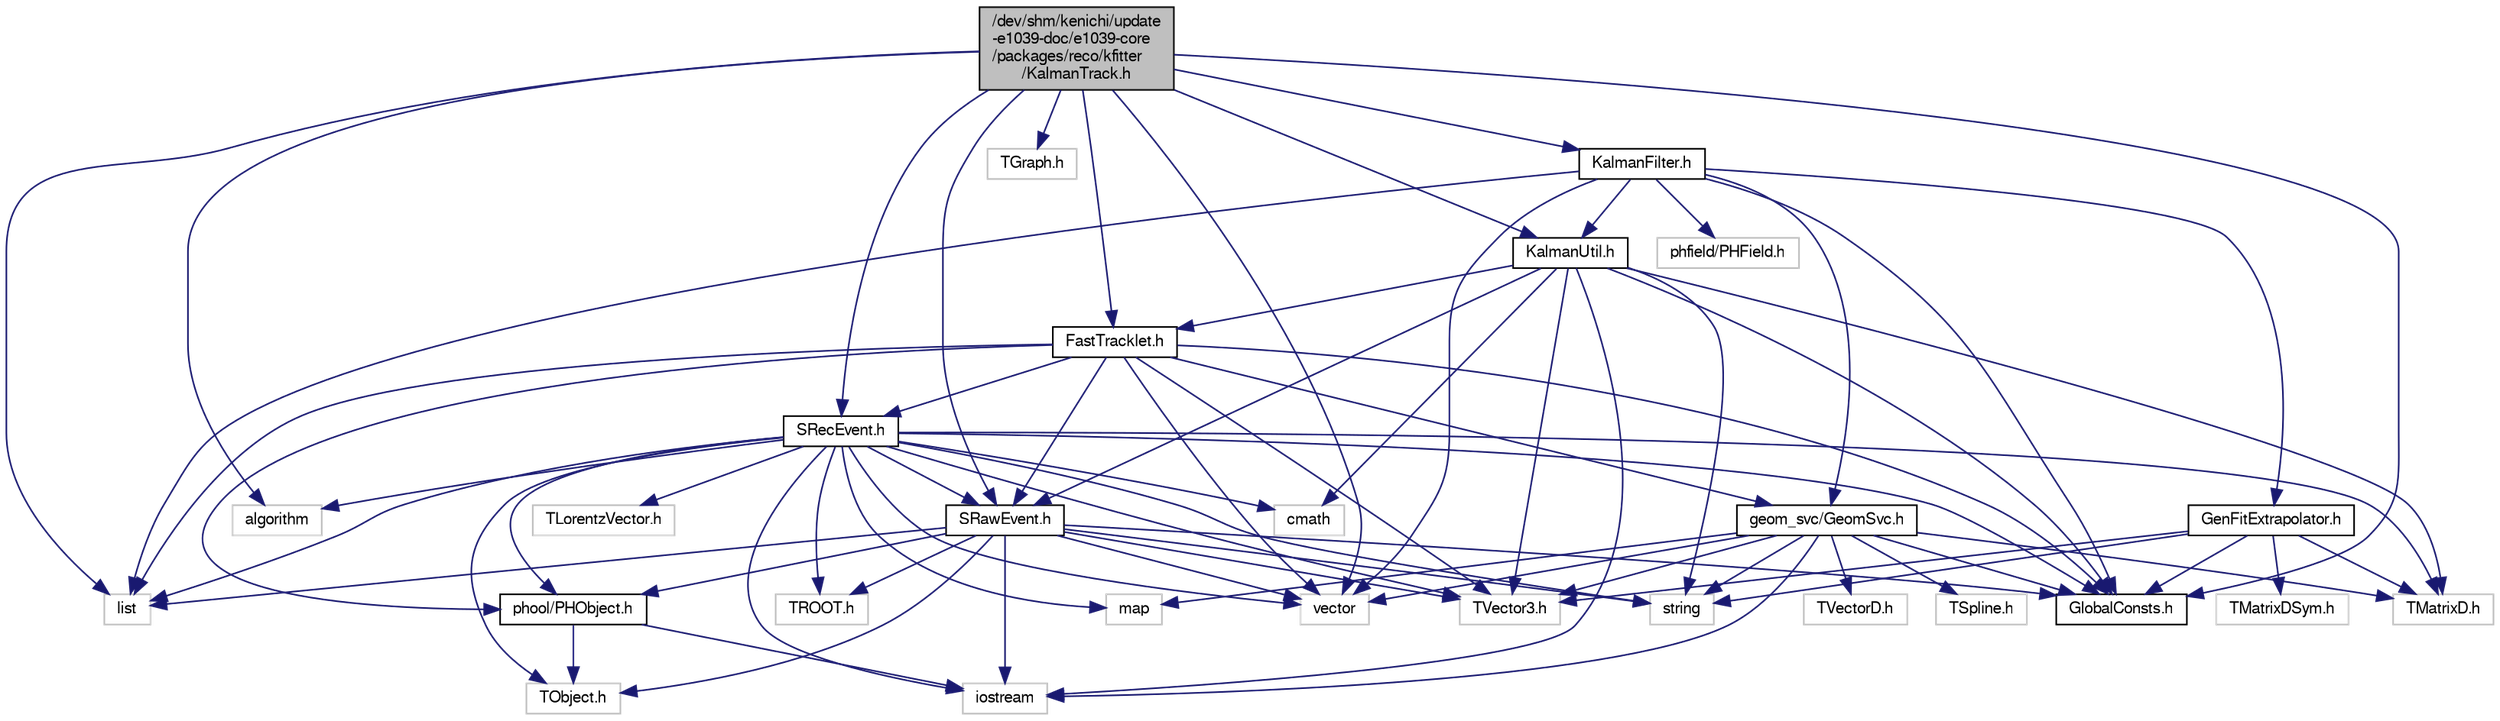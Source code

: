 digraph "/dev/shm/kenichi/update-e1039-doc/e1039-core/packages/reco/kfitter/KalmanTrack.h"
{
  bgcolor="transparent";
  edge [fontname="FreeSans",fontsize="10",labelfontname="FreeSans",labelfontsize="10"];
  node [fontname="FreeSans",fontsize="10",shape=record];
  Node1 [label="/dev/shm/kenichi/update\l-e1039-doc/e1039-core\l/packages/reco/kfitter\l/KalmanTrack.h",height=0.2,width=0.4,color="black", fillcolor="grey75", style="filled" fontcolor="black"];
  Node1 -> Node2 [color="midnightblue",fontsize="10",style="solid",fontname="FreeSans"];
  Node2 [label="GlobalConsts.h",height=0.2,width=0.4,color="black",URL="$dd/de2/GlobalConsts_8h.html"];
  Node1 -> Node3 [color="midnightblue",fontsize="10",style="solid",fontname="FreeSans"];
  Node3 [label="list",height=0.2,width=0.4,color="grey75"];
  Node1 -> Node4 [color="midnightblue",fontsize="10",style="solid",fontname="FreeSans"];
  Node4 [label="vector",height=0.2,width=0.4,color="grey75"];
  Node1 -> Node5 [color="midnightblue",fontsize="10",style="solid",fontname="FreeSans"];
  Node5 [label="algorithm",height=0.2,width=0.4,color="grey75"];
  Node1 -> Node6 [color="midnightblue",fontsize="10",style="solid",fontname="FreeSans"];
  Node6 [label="TGraph.h",height=0.2,width=0.4,color="grey75"];
  Node1 -> Node7 [color="midnightblue",fontsize="10",style="solid",fontname="FreeSans"];
  Node7 [label="KalmanUtil.h",height=0.2,width=0.4,color="black",URL="$da/d1d/KalmanUtil_8h.html"];
  Node7 -> Node2 [color="midnightblue",fontsize="10",style="solid",fontname="FreeSans"];
  Node7 -> Node8 [color="midnightblue",fontsize="10",style="solid",fontname="FreeSans"];
  Node8 [label="iostream",height=0.2,width=0.4,color="grey75"];
  Node7 -> Node9 [color="midnightblue",fontsize="10",style="solid",fontname="FreeSans"];
  Node9 [label="cmath",height=0.2,width=0.4,color="grey75"];
  Node7 -> Node10 [color="midnightblue",fontsize="10",style="solid",fontname="FreeSans"];
  Node10 [label="string",height=0.2,width=0.4,color="grey75"];
  Node7 -> Node11 [color="midnightblue",fontsize="10",style="solid",fontname="FreeSans"];
  Node11 [label="TMatrixD.h",height=0.2,width=0.4,color="grey75"];
  Node7 -> Node12 [color="midnightblue",fontsize="10",style="solid",fontname="FreeSans"];
  Node12 [label="TVector3.h",height=0.2,width=0.4,color="grey75"];
  Node7 -> Node13 [color="midnightblue",fontsize="10",style="solid",fontname="FreeSans"];
  Node13 [label="SRawEvent.h",height=0.2,width=0.4,color="black",URL="$db/dda/SRawEvent_8h.html"];
  Node13 -> Node2 [color="midnightblue",fontsize="10",style="solid",fontname="FreeSans"];
  Node13 -> Node14 [color="midnightblue",fontsize="10",style="solid",fontname="FreeSans"];
  Node14 [label="phool/PHObject.h",height=0.2,width=0.4,color="black",URL="$df/d32/PHObject_8h.html"];
  Node14 -> Node15 [color="midnightblue",fontsize="10",style="solid",fontname="FreeSans"];
  Node15 [label="TObject.h",height=0.2,width=0.4,color="grey75"];
  Node14 -> Node8 [color="midnightblue",fontsize="10",style="solid",fontname="FreeSans"];
  Node13 -> Node8 [color="midnightblue",fontsize="10",style="solid",fontname="FreeSans"];
  Node13 -> Node4 [color="midnightblue",fontsize="10",style="solid",fontname="FreeSans"];
  Node13 -> Node3 [color="midnightblue",fontsize="10",style="solid",fontname="FreeSans"];
  Node13 -> Node10 [color="midnightblue",fontsize="10",style="solid",fontname="FreeSans"];
  Node13 -> Node15 [color="midnightblue",fontsize="10",style="solid",fontname="FreeSans"];
  Node13 -> Node16 [color="midnightblue",fontsize="10",style="solid",fontname="FreeSans"];
  Node16 [label="TROOT.h",height=0.2,width=0.4,color="grey75"];
  Node13 -> Node12 [color="midnightblue",fontsize="10",style="solid",fontname="FreeSans"];
  Node7 -> Node17 [color="midnightblue",fontsize="10",style="solid",fontname="FreeSans"];
  Node17 [label="FastTracklet.h",height=0.2,width=0.4,color="black",URL="$dc/d06/FastTracklet_8h.html"];
  Node17 -> Node2 [color="midnightblue",fontsize="10",style="solid",fontname="FreeSans"];
  Node17 -> Node3 [color="midnightblue",fontsize="10",style="solid",fontname="FreeSans"];
  Node17 -> Node4 [color="midnightblue",fontsize="10",style="solid",fontname="FreeSans"];
  Node17 -> Node12 [color="midnightblue",fontsize="10",style="solid",fontname="FreeSans"];
  Node17 -> Node18 [color="midnightblue",fontsize="10",style="solid",fontname="FreeSans"];
  Node18 [label="geom_svc/GeomSvc.h",height=0.2,width=0.4,color="black",URL="$d6/d19/GeomSvc_8h.html"];
  Node18 -> Node8 [color="midnightblue",fontsize="10",style="solid",fontname="FreeSans"];
  Node18 -> Node4 [color="midnightblue",fontsize="10",style="solid",fontname="FreeSans"];
  Node18 -> Node10 [color="midnightblue",fontsize="10",style="solid",fontname="FreeSans"];
  Node18 -> Node19 [color="midnightblue",fontsize="10",style="solid",fontname="FreeSans"];
  Node19 [label="map",height=0.2,width=0.4,color="grey75"];
  Node18 -> Node12 [color="midnightblue",fontsize="10",style="solid",fontname="FreeSans"];
  Node18 -> Node20 [color="midnightblue",fontsize="10",style="solid",fontname="FreeSans"];
  Node20 [label="TVectorD.h",height=0.2,width=0.4,color="grey75"];
  Node18 -> Node11 [color="midnightblue",fontsize="10",style="solid",fontname="FreeSans"];
  Node18 -> Node21 [color="midnightblue",fontsize="10",style="solid",fontname="FreeSans"];
  Node21 [label="TSpline.h",height=0.2,width=0.4,color="grey75"];
  Node18 -> Node2 [color="midnightblue",fontsize="10",style="solid",fontname="FreeSans"];
  Node17 -> Node14 [color="midnightblue",fontsize="10",style="solid",fontname="FreeSans"];
  Node17 -> Node13 [color="midnightblue",fontsize="10",style="solid",fontname="FreeSans"];
  Node17 -> Node22 [color="midnightblue",fontsize="10",style="solid",fontname="FreeSans"];
  Node22 [label="SRecEvent.h",height=0.2,width=0.4,color="black",URL="$d6/da0/SRecEvent_8h.html"];
  Node22 -> Node2 [color="midnightblue",fontsize="10",style="solid",fontname="FreeSans"];
  Node22 -> Node14 [color="midnightblue",fontsize="10",style="solid",fontname="FreeSans"];
  Node22 -> Node8 [color="midnightblue",fontsize="10",style="solid",fontname="FreeSans"];
  Node22 -> Node4 [color="midnightblue",fontsize="10",style="solid",fontname="FreeSans"];
  Node22 -> Node3 [color="midnightblue",fontsize="10",style="solid",fontname="FreeSans"];
  Node22 -> Node10 [color="midnightblue",fontsize="10",style="solid",fontname="FreeSans"];
  Node22 -> Node5 [color="midnightblue",fontsize="10",style="solid",fontname="FreeSans"];
  Node22 -> Node19 [color="midnightblue",fontsize="10",style="solid",fontname="FreeSans"];
  Node22 -> Node9 [color="midnightblue",fontsize="10",style="solid",fontname="FreeSans"];
  Node22 -> Node15 [color="midnightblue",fontsize="10",style="solid",fontname="FreeSans"];
  Node22 -> Node16 [color="midnightblue",fontsize="10",style="solid",fontname="FreeSans"];
  Node22 -> Node11 [color="midnightblue",fontsize="10",style="solid",fontname="FreeSans"];
  Node22 -> Node12 [color="midnightblue",fontsize="10",style="solid",fontname="FreeSans"];
  Node22 -> Node23 [color="midnightblue",fontsize="10",style="solid",fontname="FreeSans"];
  Node23 [label="TLorentzVector.h",height=0.2,width=0.4,color="grey75"];
  Node22 -> Node13 [color="midnightblue",fontsize="10",style="solid",fontname="FreeSans"];
  Node1 -> Node24 [color="midnightblue",fontsize="10",style="solid",fontname="FreeSans"];
  Node24 [label="KalmanFilter.h",height=0.2,width=0.4,color="black",URL="$dc/db1/KalmanFilter_8h.html"];
  Node24 -> Node2 [color="midnightblue",fontsize="10",style="solid",fontname="FreeSans"];
  Node24 -> Node25 [color="midnightblue",fontsize="10",style="solid",fontname="FreeSans"];
  Node25 [label="phfield/PHField.h",height=0.2,width=0.4,color="grey75"];
  Node24 -> Node3 [color="midnightblue",fontsize="10",style="solid",fontname="FreeSans"];
  Node24 -> Node4 [color="midnightblue",fontsize="10",style="solid",fontname="FreeSans"];
  Node24 -> Node18 [color="midnightblue",fontsize="10",style="solid",fontname="FreeSans"];
  Node24 -> Node7 [color="midnightblue",fontsize="10",style="solid",fontname="FreeSans"];
  Node24 -> Node26 [color="midnightblue",fontsize="10",style="solid",fontname="FreeSans"];
  Node26 [label="GenFitExtrapolator.h",height=0.2,width=0.4,color="black",URL="$d3/d13/GenFitExtrapolator_8h.html"];
  Node26 -> Node10 [color="midnightblue",fontsize="10",style="solid",fontname="FreeSans"];
  Node26 -> Node11 [color="midnightblue",fontsize="10",style="solid",fontname="FreeSans"];
  Node26 -> Node27 [color="midnightblue",fontsize="10",style="solid",fontname="FreeSans"];
  Node27 [label="TMatrixDSym.h",height=0.2,width=0.4,color="grey75"];
  Node26 -> Node12 [color="midnightblue",fontsize="10",style="solid",fontname="FreeSans"];
  Node26 -> Node2 [color="midnightblue",fontsize="10",style="solid",fontname="FreeSans"];
  Node1 -> Node22 [color="midnightblue",fontsize="10",style="solid",fontname="FreeSans"];
  Node1 -> Node13 [color="midnightblue",fontsize="10",style="solid",fontname="FreeSans"];
  Node1 -> Node17 [color="midnightblue",fontsize="10",style="solid",fontname="FreeSans"];
}
